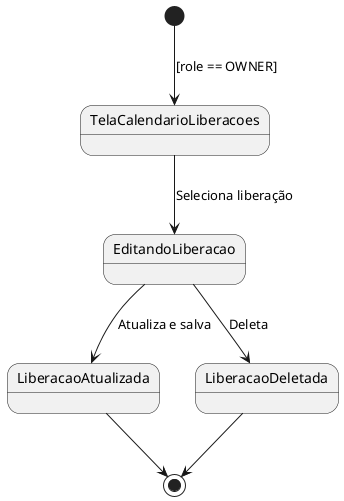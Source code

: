 @startuml
[*] --> TelaCalendarioLiberacoes : [role == OWNER]

TelaCalendarioLiberacoes --> EditandoLiberacao : Seleciona liberação
EditandoLiberacao --> LiberacaoAtualizada : Atualiza e salva
EditandoLiberacao --> LiberacaoDeletada : Deleta
LiberacaoAtualizada --> [*]
LiberacaoDeletada --> [*]
@enduml